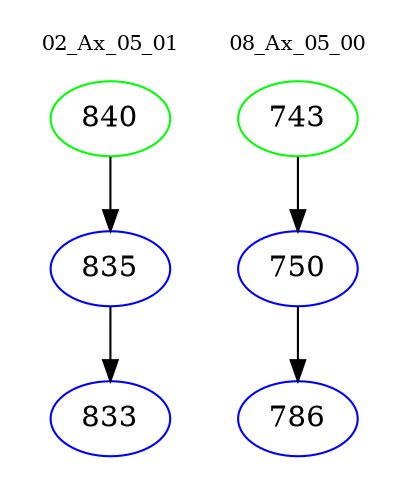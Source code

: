 digraph{
subgraph cluster_0 {
color = white
label = "02_Ax_05_01";
fontsize=10;
T0_840 [label="840", color="green"]
T0_840 -> T0_835 [color="black"]
T0_835 [label="835", color="blue"]
T0_835 -> T0_833 [color="black"]
T0_833 [label="833", color="blue"]
}
subgraph cluster_1 {
color = white
label = "08_Ax_05_00";
fontsize=10;
T1_743 [label="743", color="green"]
T1_743 -> T1_750 [color="black"]
T1_750 [label="750", color="blue"]
T1_750 -> T1_786 [color="black"]
T1_786 [label="786", color="blue"]
}
}
